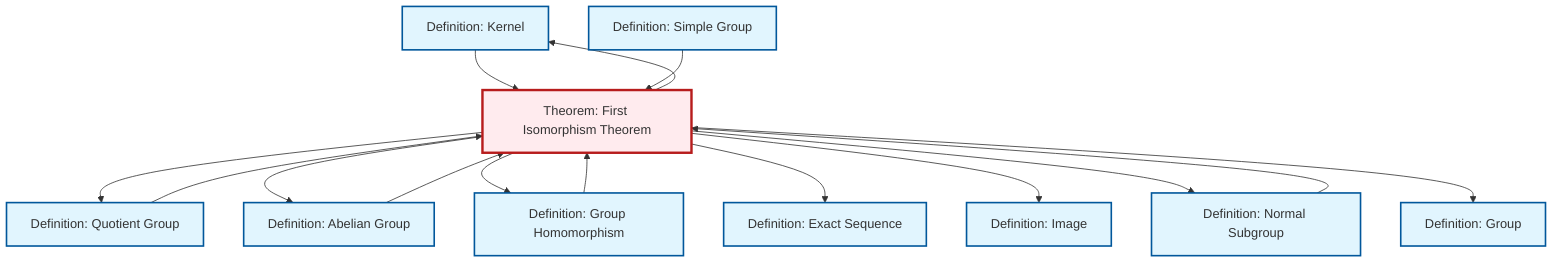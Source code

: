 graph TD
    classDef definition fill:#e1f5fe,stroke:#01579b,stroke-width:2px
    classDef theorem fill:#f3e5f5,stroke:#4a148c,stroke-width:2px
    classDef axiom fill:#fff3e0,stroke:#e65100,stroke-width:2px
    classDef example fill:#e8f5e9,stroke:#1b5e20,stroke-width:2px
    classDef current fill:#ffebee,stroke:#b71c1c,stroke-width:3px
    def-kernel["Definition: Kernel"]:::definition
    def-simple-group["Definition: Simple Group"]:::definition
    def-image["Definition: Image"]:::definition
    def-quotient-group["Definition: Quotient Group"]:::definition
    def-abelian-group["Definition: Abelian Group"]:::definition
    def-normal-subgroup["Definition: Normal Subgroup"]:::definition
    def-homomorphism["Definition: Group Homomorphism"]:::definition
    def-exact-sequence["Definition: Exact Sequence"]:::definition
    thm-first-isomorphism["Theorem: First Isomorphism Theorem"]:::theorem
    def-group["Definition: Group"]:::definition
    def-homomorphism --> thm-first-isomorphism
    thm-first-isomorphism --> def-quotient-group
    thm-first-isomorphism --> def-abelian-group
    thm-first-isomorphism --> def-kernel
    def-normal-subgroup --> thm-first-isomorphism
    thm-first-isomorphism --> def-homomorphism
    def-kernel --> thm-first-isomorphism
    thm-first-isomorphism --> def-exact-sequence
    thm-first-isomorphism --> def-image
    thm-first-isomorphism --> def-normal-subgroup
    thm-first-isomorphism --> def-group
    def-abelian-group --> thm-first-isomorphism
    def-simple-group --> thm-first-isomorphism
    def-quotient-group --> thm-first-isomorphism
    class thm-first-isomorphism current